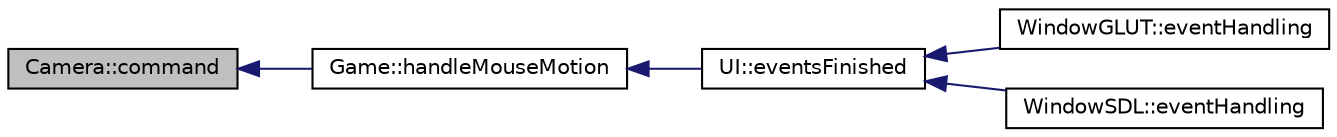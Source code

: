 digraph "Camera::command"
{
 // INTERACTIVE_SVG=YES
  edge [fontname="Helvetica",fontsize="10",labelfontname="Helvetica",labelfontsize="10"];
  node [fontname="Helvetica",fontsize="10",shape=record];
  rankdir="LR";
  Node1 [label="Camera::command",height=0.2,width=0.4,color="black", fillcolor="grey75", style="filled" fontcolor="black"];
  Node1 -> Node2 [dir="back",color="midnightblue",fontsize="10",style="solid",fontname="Helvetica"];
  Node2 [label="Game::handleMouseMotion",height=0.2,width=0.4,color="black", fillcolor="white", style="filled",URL="$class_game.html#a5f23c2acdcf925343fb67032a5454fca"];
  Node2 -> Node3 [dir="back",color="midnightblue",fontsize="10",style="solid",fontname="Helvetica"];
  Node3 [label="UI::eventsFinished",height=0.2,width=0.4,color="black", fillcolor="white", style="filled",URL="$class_u_i.html#a2436dbc9c0678fd729b983b9475bc0f4"];
  Node3 -> Node4 [dir="back",color="midnightblue",fontsize="10",style="solid",fontname="Helvetica"];
  Node4 [label="WindowGLUT::eventHandling",height=0.2,width=0.4,color="black", fillcolor="white", style="filled",URL="$class_window_g_l_u_t.html#af16462cbccb831e8395012383b69b365"];
  Node3 -> Node5 [dir="back",color="midnightblue",fontsize="10",style="solid",fontname="Helvetica"];
  Node5 [label="WindowSDL::eventHandling",height=0.2,width=0.4,color="black", fillcolor="white", style="filled",URL="$class_window_s_d_l.html#a77e59286d958d1be56b9dc53108e58b0"];
}
